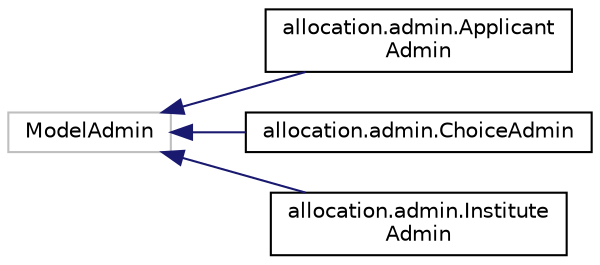 digraph "Graphical Class Hierarchy"
{
  edge [fontname="Helvetica",fontsize="10",labelfontname="Helvetica",labelfontsize="10"];
  node [fontname="Helvetica",fontsize="10",shape=record];
  rankdir="LR";
  Node1 [label="ModelAdmin",height=0.2,width=0.4,color="grey75", fillcolor="white", style="filled"];
  Node1 -> Node2 [dir="back",color="midnightblue",fontsize="10",style="solid",fontname="Helvetica"];
  Node2 [label="allocation.admin.Applicant\lAdmin",height=0.2,width=0.4,color="black", fillcolor="white", style="filled",URL="$classallocation_1_1admin_1_1ApplicantAdmin.html"];
  Node1 -> Node3 [dir="back",color="midnightblue",fontsize="10",style="solid",fontname="Helvetica"];
  Node3 [label="allocation.admin.ChoiceAdmin",height=0.2,width=0.4,color="black", fillcolor="white", style="filled",URL="$classallocation_1_1admin_1_1ChoiceAdmin.html"];
  Node1 -> Node4 [dir="back",color="midnightblue",fontsize="10",style="solid",fontname="Helvetica"];
  Node4 [label="allocation.admin.Institute\lAdmin",height=0.2,width=0.4,color="black", fillcolor="white", style="filled",URL="$classallocation_1_1admin_1_1InstituteAdmin.html"];
}

